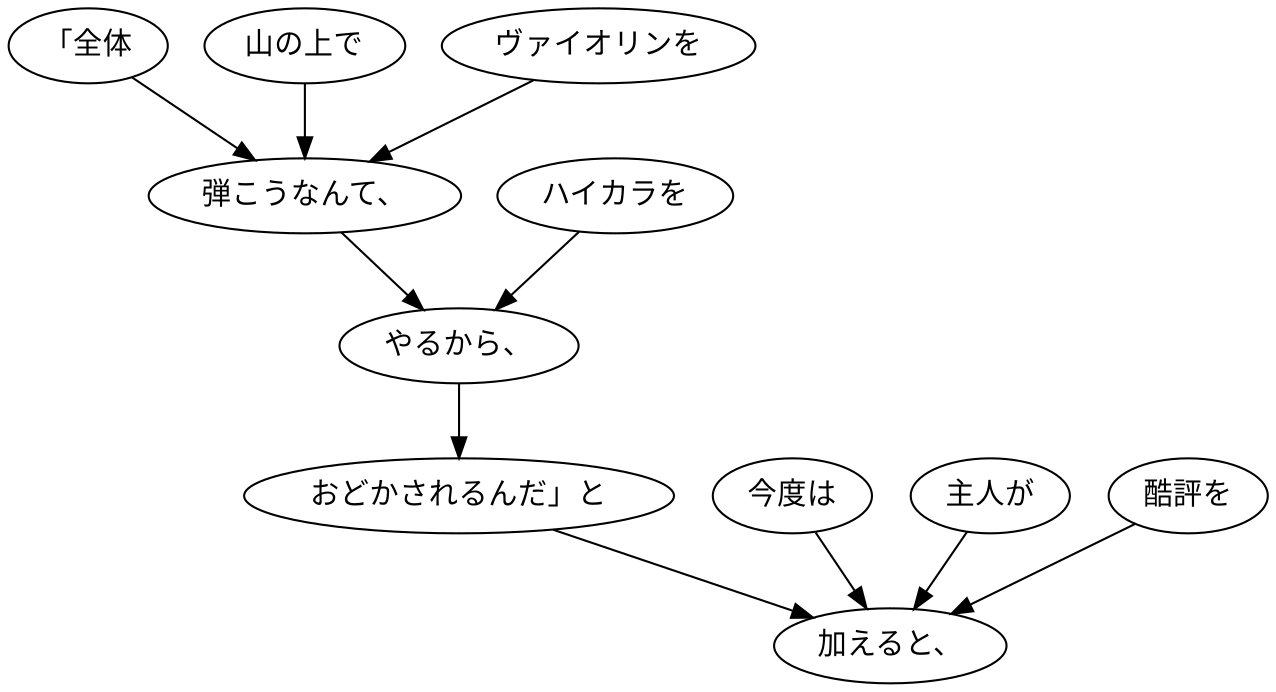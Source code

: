 digraph graph8384 {
	node0 [label="「全体"];
	node1 [label="山の上で"];
	node2 [label="ヴァイオリンを"];
	node3 [label="弾こうなんて、"];
	node4 [label="ハイカラを"];
	node5 [label="やるから、"];
	node6 [label="おどかされるんだ」と"];
	node7 [label="今度は"];
	node8 [label="主人が"];
	node9 [label="酷評を"];
	node10 [label="加えると、"];
	node0 -> node3;
	node1 -> node3;
	node2 -> node3;
	node3 -> node5;
	node4 -> node5;
	node5 -> node6;
	node6 -> node10;
	node7 -> node10;
	node8 -> node10;
	node9 -> node10;
}
